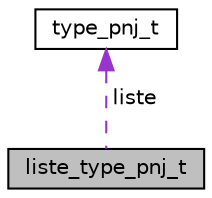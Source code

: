 digraph "liste_type_pnj_t"
{
 // LATEX_PDF_SIZE
  edge [fontname="Helvetica",fontsize="10",labelfontname="Helvetica",labelfontsize="10"];
  node [fontname="Helvetica",fontsize="10",shape=record];
  Node1 [label="liste_type_pnj_t",height=0.2,width=0.4,color="black", fillcolor="grey75", style="filled", fontcolor="black",tooltip="Structure de la liste des types de pnj ( Data )"];
  Node2 -> Node1 [dir="back",color="darkorchid3",fontsize="10",style="dashed",label=" liste" ,fontname="Helvetica"];
  Node2 [label="type_pnj_t",height=0.2,width=0.4,color="black", fillcolor="white", style="filled",URL="$structtype__pnj__t.html",tooltip="Structure du type de pnj ( Data )"];
}
